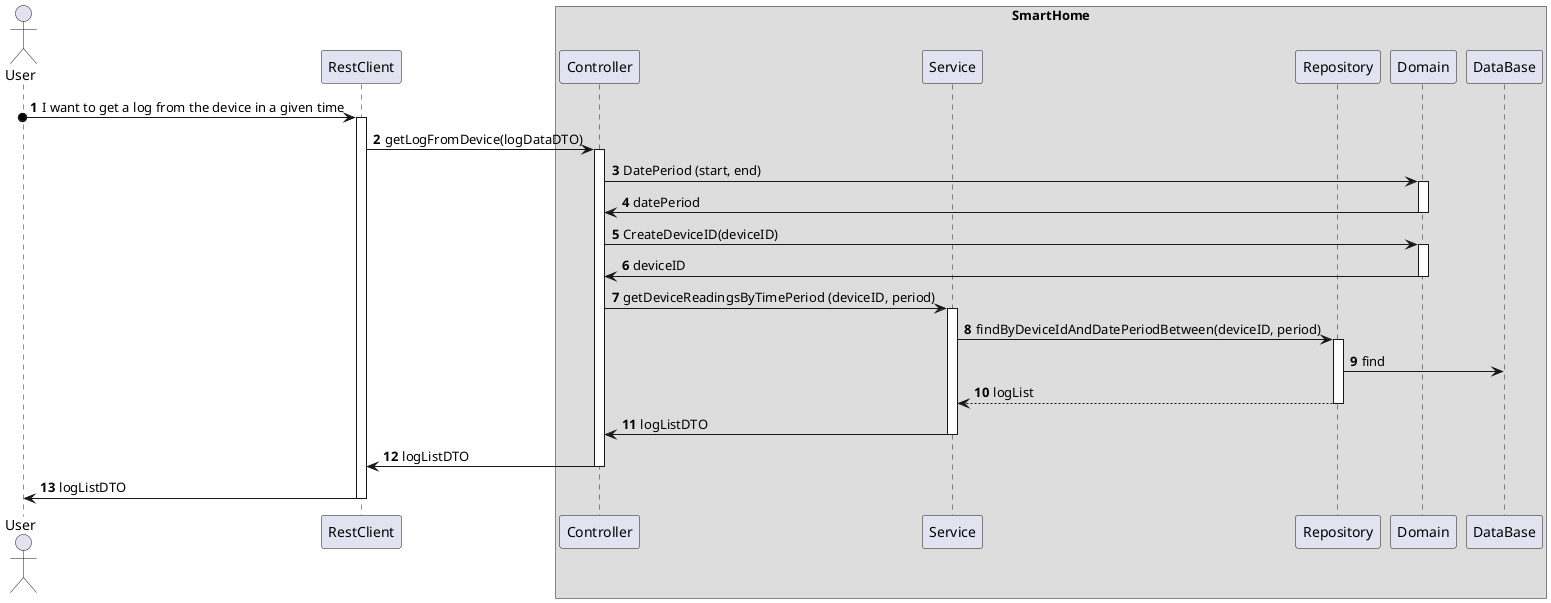 @startuml
'https://plantuml.com/sequence-diagram
!pragma layout smetana

autonumber

actor "User" as User
participant "RestClient" as RC

box "SmartHome"
    participant "Controller" as CTRL
    participant "Service" as SV
    participant "Repository" as REPO
    participant "Domain" as DOM
    participant "DataBase" as BD
end box

User o-> RC : I want to get a log from the device in a given time
activate RC
RC -> CTRL : getLogFromDevice(logDataDTO)
activate CTRL
CTRL -> DOM : DatePeriod (start, end)
activate DOM
DOM -> CTRL : datePeriod
deactivate DOM
CTRL -> DOM : CreateDeviceID(deviceID)
activate DOM
DOM -> CTRL : deviceID
deactivate DOM

CTRL -> SV : getDeviceReadingsByTimePeriod (deviceID, period)
activate SV
SV -> REPO : findByDeviceIdAndDatePeriodBetween(deviceID, period)
activate REPO
REPO -> BD : find
REPO --> SV : logList
deactivate REPO

SV -> CTRL : logListDTO
deactivate SV
CTRL -> RC : logListDTO
deactivate CTRL
RC -> User : logListDTO
deactivate RC


@enduml